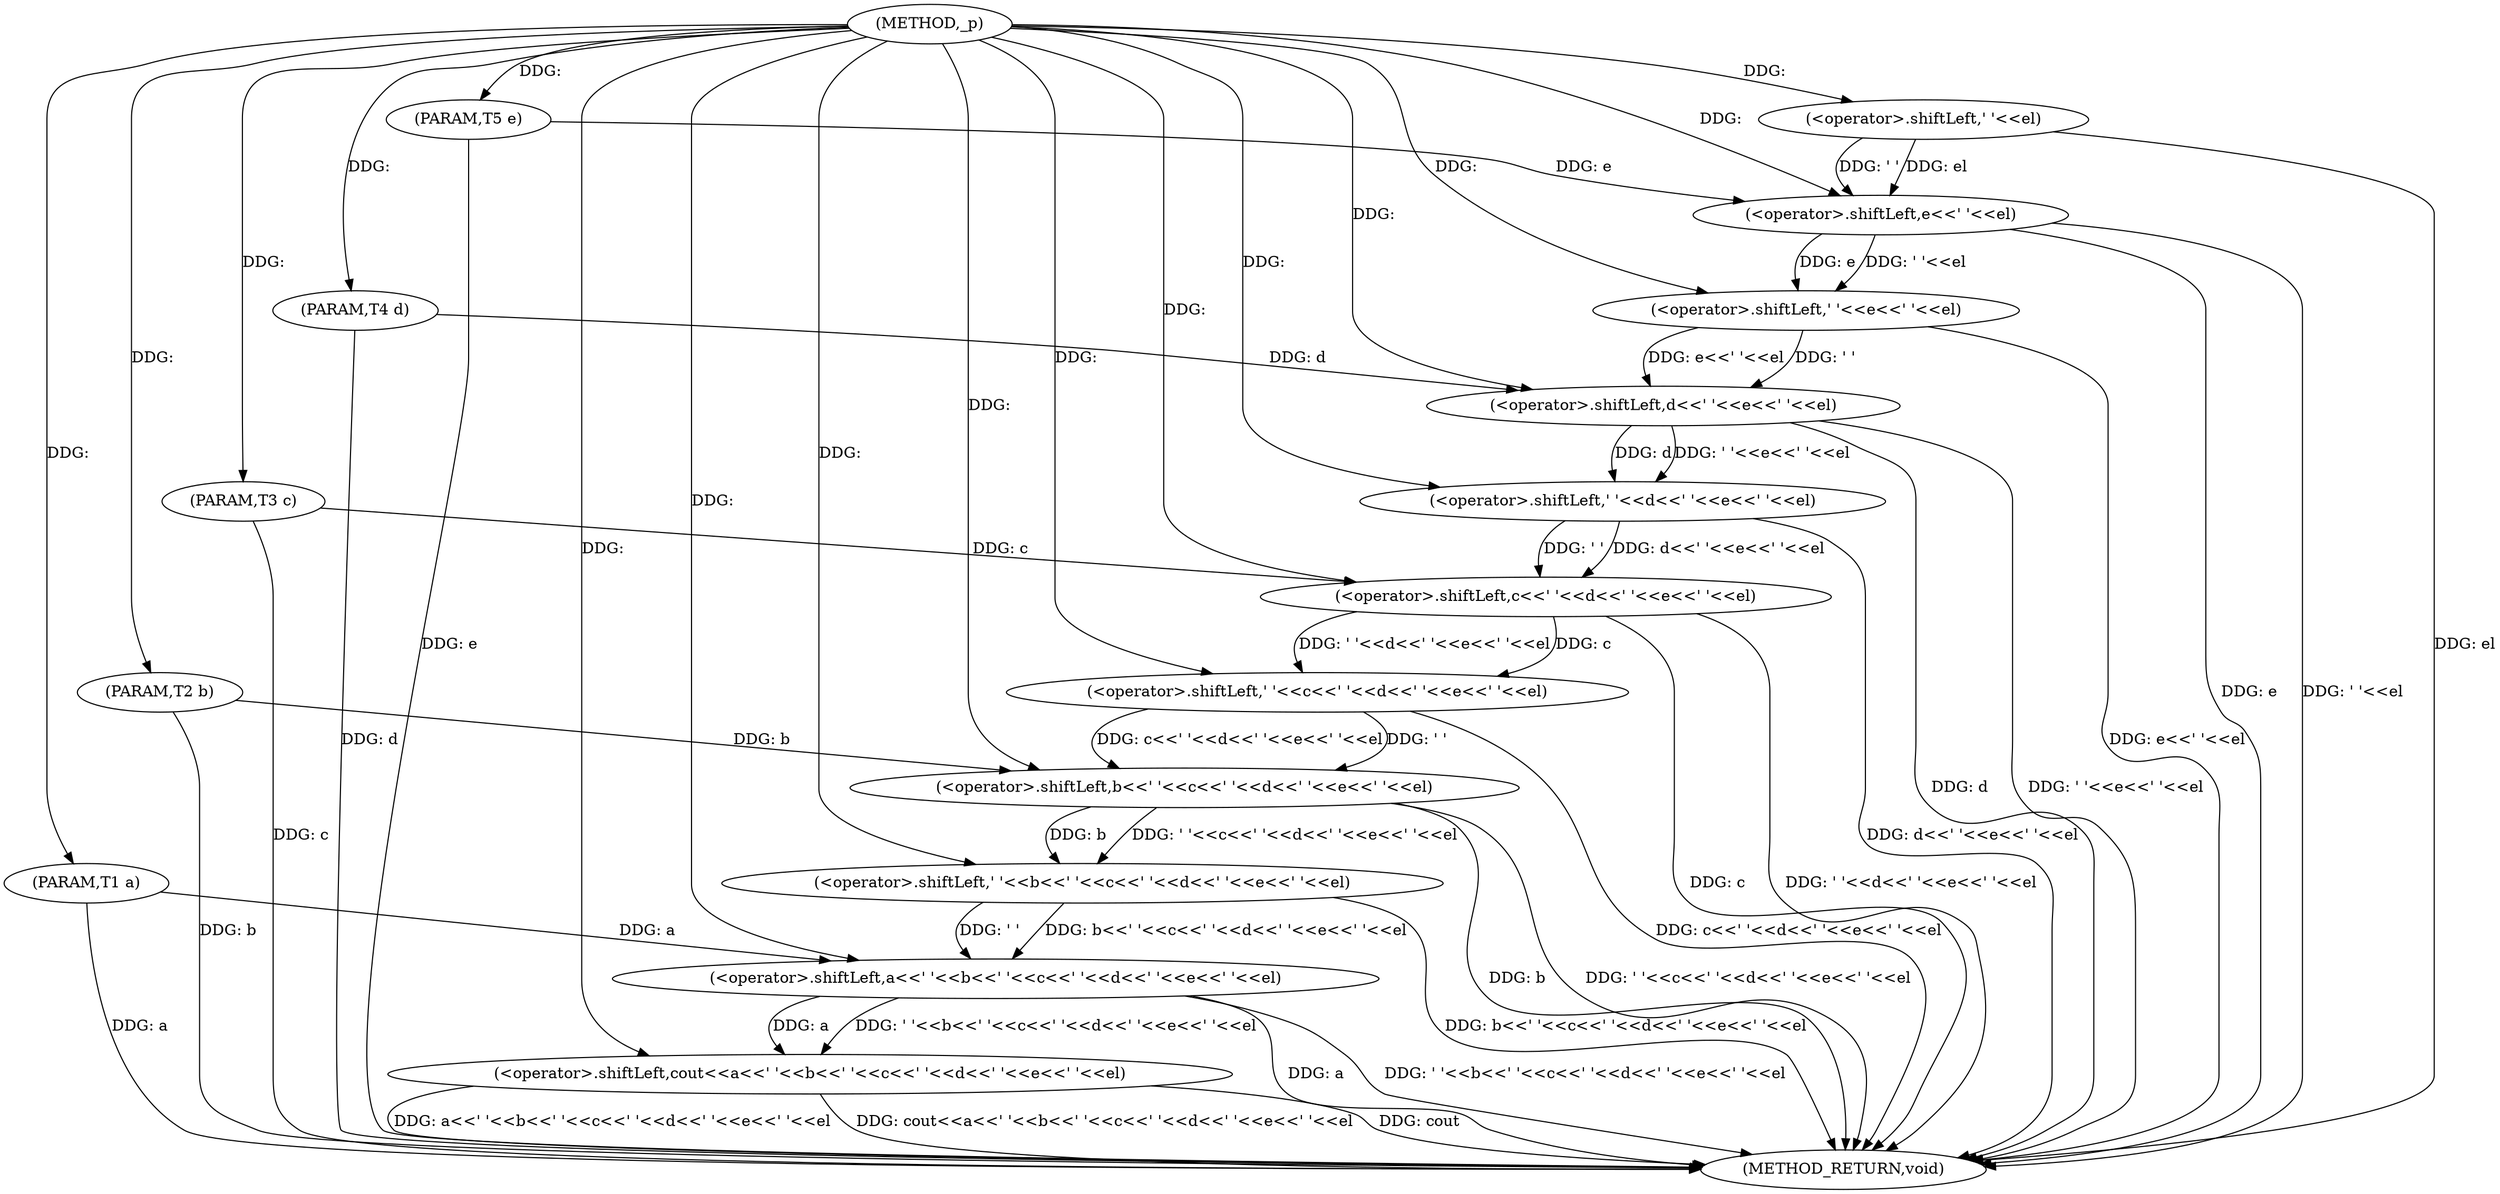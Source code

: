 digraph "_p" {  
"1000181" [label = "(METHOD,_p)" ]
"1000211" [label = "(METHOD_RETURN,void)" ]
"1000182" [label = "(PARAM,T1 a)" ]
"1000183" [label = "(PARAM,T2 b)" ]
"1000184" [label = "(PARAM,T3 c)" ]
"1000185" [label = "(PARAM,T4 d)" ]
"1000186" [label = "(PARAM,T5 e)" ]
"1000188" [label = "(<operator>.shiftLeft,cout<<a<<' '<<b<<' '<<c<<' '<<d<<' '<<e<<' '<<el)" ]
"1000190" [label = "(<operator>.shiftLeft,a<<' '<<b<<' '<<c<<' '<<d<<' '<<e<<' '<<el)" ]
"1000192" [label = "(<operator>.shiftLeft,' '<<b<<' '<<c<<' '<<d<<' '<<e<<' '<<el)" ]
"1000194" [label = "(<operator>.shiftLeft,b<<' '<<c<<' '<<d<<' '<<e<<' '<<el)" ]
"1000196" [label = "(<operator>.shiftLeft,' '<<c<<' '<<d<<' '<<e<<' '<<el)" ]
"1000198" [label = "(<operator>.shiftLeft,c<<' '<<d<<' '<<e<<' '<<el)" ]
"1000200" [label = "(<operator>.shiftLeft,' '<<d<<' '<<e<<' '<<el)" ]
"1000202" [label = "(<operator>.shiftLeft,d<<' '<<e<<' '<<el)" ]
"1000204" [label = "(<operator>.shiftLeft,' '<<e<<' '<<el)" ]
"1000206" [label = "(<operator>.shiftLeft,e<<' '<<el)" ]
"1000208" [label = "(<operator>.shiftLeft,' '<<el)" ]
  "1000182" -> "1000211"  [ label = "DDG: a"] 
  "1000183" -> "1000211"  [ label = "DDG: b"] 
  "1000184" -> "1000211"  [ label = "DDG: c"] 
  "1000185" -> "1000211"  [ label = "DDG: d"] 
  "1000186" -> "1000211"  [ label = "DDG: e"] 
  "1000190" -> "1000211"  [ label = "DDG: a"] 
  "1000194" -> "1000211"  [ label = "DDG: b"] 
  "1000198" -> "1000211"  [ label = "DDG: c"] 
  "1000202" -> "1000211"  [ label = "DDG: d"] 
  "1000206" -> "1000211"  [ label = "DDG: e"] 
  "1000206" -> "1000211"  [ label = "DDG: ' '<<el"] 
  "1000204" -> "1000211"  [ label = "DDG: e<<' '<<el"] 
  "1000202" -> "1000211"  [ label = "DDG: ' '<<e<<' '<<el"] 
  "1000200" -> "1000211"  [ label = "DDG: d<<' '<<e<<' '<<el"] 
  "1000198" -> "1000211"  [ label = "DDG: ' '<<d<<' '<<e<<' '<<el"] 
  "1000196" -> "1000211"  [ label = "DDG: c<<' '<<d<<' '<<e<<' '<<el"] 
  "1000194" -> "1000211"  [ label = "DDG: ' '<<c<<' '<<d<<' '<<e<<' '<<el"] 
  "1000192" -> "1000211"  [ label = "DDG: b<<' '<<c<<' '<<d<<' '<<e<<' '<<el"] 
  "1000190" -> "1000211"  [ label = "DDG: ' '<<b<<' '<<c<<' '<<d<<' '<<e<<' '<<el"] 
  "1000188" -> "1000211"  [ label = "DDG: a<<' '<<b<<' '<<c<<' '<<d<<' '<<e<<' '<<el"] 
  "1000188" -> "1000211"  [ label = "DDG: cout<<a<<' '<<b<<' '<<c<<' '<<d<<' '<<e<<' '<<el"] 
  "1000208" -> "1000211"  [ label = "DDG: el"] 
  "1000188" -> "1000211"  [ label = "DDG: cout"] 
  "1000181" -> "1000182"  [ label = "DDG: "] 
  "1000181" -> "1000183"  [ label = "DDG: "] 
  "1000181" -> "1000184"  [ label = "DDG: "] 
  "1000181" -> "1000185"  [ label = "DDG: "] 
  "1000181" -> "1000186"  [ label = "DDG: "] 
  "1000181" -> "1000188"  [ label = "DDG: "] 
  "1000190" -> "1000188"  [ label = "DDG: a"] 
  "1000190" -> "1000188"  [ label = "DDG: ' '<<b<<' '<<c<<' '<<d<<' '<<e<<' '<<el"] 
  "1000182" -> "1000190"  [ label = "DDG: a"] 
  "1000181" -> "1000190"  [ label = "DDG: "] 
  "1000192" -> "1000190"  [ label = "DDG: ' '"] 
  "1000192" -> "1000190"  [ label = "DDG: b<<' '<<c<<' '<<d<<' '<<e<<' '<<el"] 
  "1000181" -> "1000192"  [ label = "DDG: "] 
  "1000194" -> "1000192"  [ label = "DDG: b"] 
  "1000194" -> "1000192"  [ label = "DDG: ' '<<c<<' '<<d<<' '<<e<<' '<<el"] 
  "1000183" -> "1000194"  [ label = "DDG: b"] 
  "1000181" -> "1000194"  [ label = "DDG: "] 
  "1000196" -> "1000194"  [ label = "DDG: c<<' '<<d<<' '<<e<<' '<<el"] 
  "1000196" -> "1000194"  [ label = "DDG: ' '"] 
  "1000181" -> "1000196"  [ label = "DDG: "] 
  "1000198" -> "1000196"  [ label = "DDG: ' '<<d<<' '<<e<<' '<<el"] 
  "1000198" -> "1000196"  [ label = "DDG: c"] 
  "1000184" -> "1000198"  [ label = "DDG: c"] 
  "1000181" -> "1000198"  [ label = "DDG: "] 
  "1000200" -> "1000198"  [ label = "DDG: ' '"] 
  "1000200" -> "1000198"  [ label = "DDG: d<<' '<<e<<' '<<el"] 
  "1000181" -> "1000200"  [ label = "DDG: "] 
  "1000202" -> "1000200"  [ label = "DDG: d"] 
  "1000202" -> "1000200"  [ label = "DDG: ' '<<e<<' '<<el"] 
  "1000185" -> "1000202"  [ label = "DDG: d"] 
  "1000181" -> "1000202"  [ label = "DDG: "] 
  "1000204" -> "1000202"  [ label = "DDG: e<<' '<<el"] 
  "1000204" -> "1000202"  [ label = "DDG: ' '"] 
  "1000181" -> "1000204"  [ label = "DDG: "] 
  "1000206" -> "1000204"  [ label = "DDG: e"] 
  "1000206" -> "1000204"  [ label = "DDG: ' '<<el"] 
  "1000186" -> "1000206"  [ label = "DDG: e"] 
  "1000181" -> "1000206"  [ label = "DDG: "] 
  "1000208" -> "1000206"  [ label = "DDG: ' '"] 
  "1000208" -> "1000206"  [ label = "DDG: el"] 
  "1000181" -> "1000208"  [ label = "DDG: "] 
}
